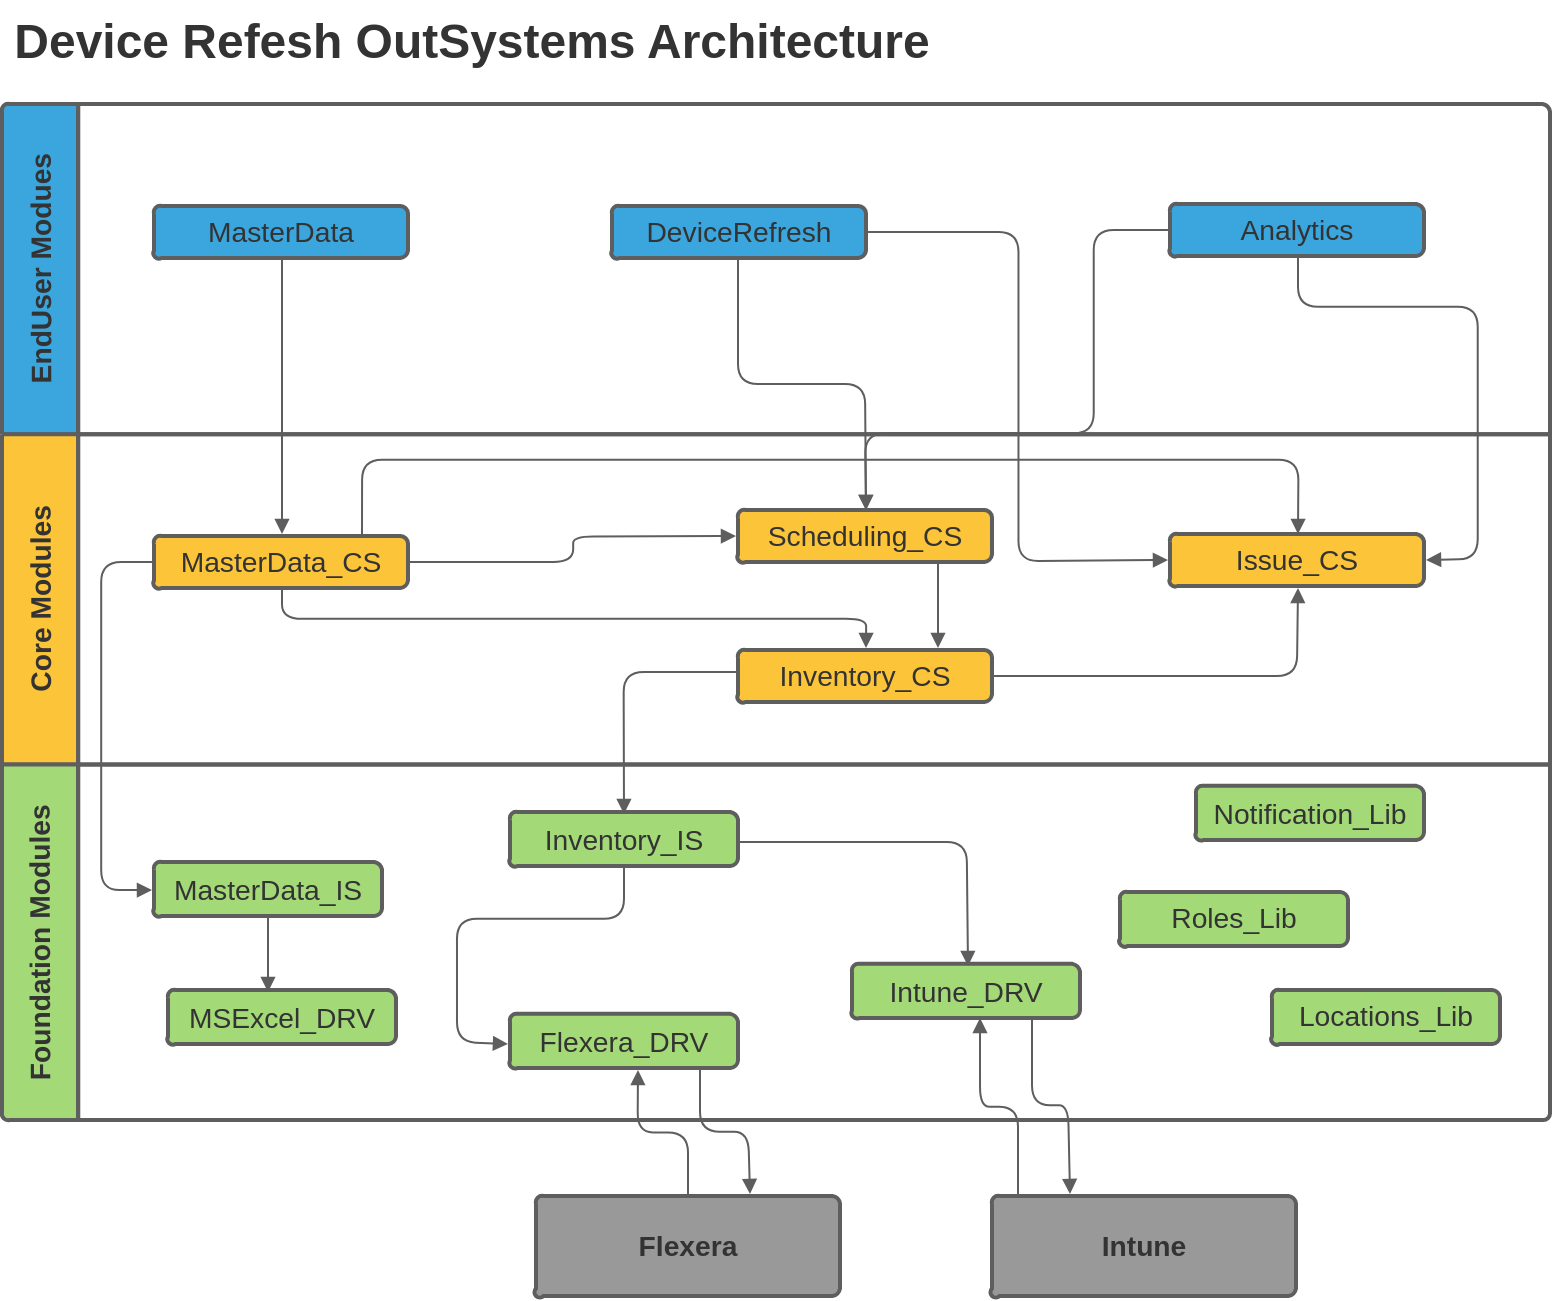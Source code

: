 <mxfile version="18.0.2" type="github"><diagram id="H44I7NjlFc1objVzZKcf" name="Device Refresh Architecture"><mxGraphModel dx="1104" dy="440" grid="1" gridSize="10" guides="1" tooltips="1" connect="1" arrows="1" fold="1" page="1" pageScale="1" pageWidth="850" pageHeight="1100" math="0" shadow="0"><root><mxCell id="0"/><mxCell id="1" parent="0"/><mxCell id="D-dP5QRhukSYdHdECi_D-1" style="vsdxID=1;fillColor=none;gradientColor=none;strokeColor=none;strokeWidth=0;spacingTop=-3;spacingBottom=-3;spacingLeft=-3;spacingRight=-3;points=[[0,0.5,0],[1,0.5,0],[0.5,1,0],[0.5,0,0]];labelBackgroundColor=none;rounded=0;html=1;whiteSpace=wrap;" vertex="1" parent="1"><mxGeometry x="63" y="63" width="469" height="38" as="geometry"/></mxCell><mxCell id="D-dP5QRhukSYdHdECi_D-2" style="vsdxID=2;fillColor=#ffffff;gradientColor=none;shape=stencil(nZBLDoAgDAVP0z3SIyjeg0SURgWD+Lu9EGL8xBW7N828Ji1gOWs5KeBs9s72aqPGa8AKOCejlSMfEqAALFvrVOfsYprEk4xmTKNd44Y99VhscHY8qU7iQOYhFixbvfhXzlZfYgj3hQG+54dReh2KEw==);strokeColor=#000000;strokeWidth=0;spacingTop=-3;spacingBottom=-3;spacingLeft=-3;spacingRight=-3;points=[[0,0.5,0],[1,0.5,0],[0.5,1,0],[0.5,0,0]];labelBackgroundColor=none;rounded=0;html=1;whiteSpace=wrap;" vertex="1" parent="D-dP5QRhukSYdHdECi_D-1"><mxGeometry width="469" height="38" as="geometry"/></mxCell><mxCell id="D-dP5QRhukSYdHdECi_D-3" value="&lt;div style=&quot;font-size: 1px&quot;&gt;&lt;p style=&quot;align:center;margin-left:0;margin-right:0;margin-top:0px;margin-bottom:0px;text-indent:0;valign:middle;direction:ltr;&quot;&gt;&lt;font style=&quot;font-size:23.99px;font-family:Arial;color:#333333;direction:ltr;letter-spacing:0px;line-height:100%;opacity:1&quot;&gt;&lt;b&gt;Device Refesh OutSystems Architecture&lt;/b&gt;&lt;/font&gt;&lt;/p&gt;&lt;/div&gt;" style="text;vsdxID=1;fillColor=none;gradientColor=none;strokeColor=none;strokeWidth=0;spacingTop=-3;spacingBottom=-3;spacingLeft=-3;spacingRight=-3;points=[[0,0.5,0],[1,0.5,0],[0.5,1,0],[0.5,0,0]];labelBackgroundColor=none;rounded=0;html=1;whiteSpace=wrap;verticalAlign=middle;align=center;;html=1;" vertex="1" parent="D-dP5QRhukSYdHdECi_D-1"><mxGeometry y="-0.1" width="469.9" height="38.1" as="geometry"/></mxCell><mxCell id="D-dP5QRhukSYdHdECi_D-4" style="vsdxID=3;fillColor=none;gradientColor=none;strokeColor=none;strokeWidth=2;spacingTop=-3;spacingBottom=-3;spacingLeft=-3;spacingRight=-3;points=[[0,0.5,0],[1,0.5,0],[0.5,1,0],[0.5,0,0]];labelBackgroundColor=none;rounded=1;html=1;whiteSpace=wrap;" vertex="1" parent="1"><mxGeometry x="63" y="114" width="774" height="508" as="geometry"/></mxCell><mxCell id="D-dP5QRhukSYdHdECi_D-5" style="vsdxID=4;fillColor=#3aa6dd;gradientColor=none;shape=stencil(lZHREoIgEEW/hkccBKvx2eo/mERlInAWSvv7ICrFyZl627337O7ARayyHe8FosQ6MGcxyNp1iO0RpVJ3AqTzFWIHxKrGgGjBXHUd+54HMlQXcwsbxjhHwgQl99gxmm2ewjGySupVlmS7hOVw8ia82azIIw4ffsuiMiFluvFlYz5Ki8E47qTRiac4tAL7U7hRvE0sOwjRz+R8/SFFVtIvl39j//mjJeuLKYhGKhVznPvL4LwUQ2eHBw==);strokeColor=#5e5e5e;strokeWidth=2;spacingTop=-3;spacingBottom=-3;spacingLeft=-3;spacingRight=-3;points=[[0,0.5,0],[1,0.5,0],[0.5,1,0],[0.5,0,0]];labelBackgroundColor=none;rounded=0;html=1;whiteSpace=wrap;" vertex="1" parent="D-dP5QRhukSYdHdECi_D-4"><mxGeometry width="774" height="508" as="geometry"/></mxCell><mxCell id="D-dP5QRhukSYdHdECi_D-6" style="vsdxID=5;fillColor=#fcc438;gradientColor=none;shape=stencil(UzV2Ls5ILEhVNTIoLinKz04tz0wpyVA1dlE1MsrMy0gtyiwBslSNXVWNndPyi1LTi/JL81Ig/IJEkEoQKze/DGRCBUSfAUiHkUElhGdspGcKFnCDqM3JzENSa6JnaUSJcjM8ig3IVInuBCAD4dW0zJwcSEghy6MHDVAIEqzGrgA=);strokeColor=#5e5e5e;strokeWidth=2;spacingTop=-3;spacingBottom=-3;spacingLeft=-3;spacingRight=-3;points=[[0,0.5,0],[1,0.5,0],[0.5,1,0],[0.5,0,0]];labelBackgroundColor=none;rounded=0;html=1;whiteSpace=wrap;" vertex="1" parent="D-dP5QRhukSYdHdECi_D-4"><mxGeometry width="774" height="508" as="geometry"/></mxCell><mxCell id="D-dP5QRhukSYdHdECi_D-7" style="vsdxID=6;fillColor=#a3d977;gradientColor=none;shape=stencil(lZHdDoMgDIWfhksNgpp47bb3IBOVjIEpbOrbD9cZf5aZ7K495ysNPYSXrhWdJIw6D/Yme1X5lvATYUyZVoLyoSL8THhZW5AN2IepsO/ERE7V3T6nFwacS+OCTUOMjigklL77C9JamRVN47Q4ogVcgwcLnSAN46zkHJUZ2bxWFDHLPn4kBuUisF54Zc2G1gIaGYVdUa1Fs7FcL2W3kpODv2xW59lv8utGf8G7E4ViyaJWWmOUa3+fXZAwd35+AQ==);strokeColor=#5e5e5e;strokeWidth=2;spacingTop=-3;spacingBottom=-3;spacingLeft=-3;spacingRight=-3;points=[[0,0.5,0],[1,0.5,0],[0.5,1,0],[0.5,0,0]];labelBackgroundColor=none;rounded=0;html=1;whiteSpace=wrap;" vertex="1" parent="D-dP5QRhukSYdHdECi_D-4"><mxGeometry width="774" height="508" as="geometry"/></mxCell><mxCell id="D-dP5QRhukSYdHdECi_D-8" style="vsdxID=7;fillColor=#FFFFFF;gradientColor=none;shape=stencil(lZHdEoIgEIWfhksYhKzx2uw9mERlMnAWSnv7IKzQxovu9ufbPbN7EC9tJwaJGLUOzEWOqnYd4kfEmNKdBOV8hHiFeNkYkC2Ym65jPohAhuhq7mHDFOd2pGBhiNFHLNBXdopsr3TCFgXJs21YwNl3YIYp2UcU3uxHaSYySpfLyCGfASwmZTEYJ5wyOtWivYBWYq+Fm160i5YdpRyScrZ9ylqbM5Jv0z9P+hNfvMkHXzOij2lvbZwvRdN59QQ=);strokeColor=#5e5e5e;strokeWidth=2;spacingTop=-3;spacingBottom=-3;spacingLeft=-3;spacingRight=-3;points=[[0,0.5,0],[1,0.5,0],[0.5,1,0],[0.5,0,0]];labelBackgroundColor=none;rounded=0;html=1;whiteSpace=wrap;" vertex="1" parent="D-dP5QRhukSYdHdECi_D-4"><mxGeometry width="774" height="508" as="geometry"/></mxCell><mxCell id="D-dP5QRhukSYdHdECi_D-9" style="vsdxID=8;fillColor=#FFFFFF;gradientColor=none;shape=stencil(UzV2Ls5ILEhVNTIoLinKz04tz0wpyVA1dlE1MsrMy0gtyiwBslSNXVWNndPyi1LTi/JL81Ig/IJEkEoQKze/DGRCBUSfiZ6lEUiTkUElRMDYSM8ULOAGUZ6TmYek3NDAgALVZnjUYjiEJMXo7gAyED6GBBayHHroAIUgIWvsCgA=);strokeColor=#5e5e5e;strokeWidth=2;spacingTop=-3;spacingBottom=-3;spacingLeft=-3;spacingRight=-3;points=[[0,0.5,0],[1,0.5,0],[0.5,1,0],[0.5,0,0]];labelBackgroundColor=none;rounded=0;html=1;whiteSpace=wrap;" vertex="1" parent="D-dP5QRhukSYdHdECi_D-4"><mxGeometry width="774" height="508" as="geometry"/></mxCell><mxCell id="D-dP5QRhukSYdHdECi_D-10" style="vsdxID=9;fillColor=#FFFFFF;gradientColor=none;shape=stencil(lZHRDoIwDEW/Zo8jYwMiz4j/sciARdxImQJ/77CIYNToW3vvaZvtEpF1tWwV4axzYE+q14WridgTzrWpFWjnKyJyIrLSgqrAXkyBfSsncqrO9jptGHAuZGya4WzEPonv7QHZRpsvbJoGfINLOHoXZpwFUYQ8jA8l2aEyLBvicLNzuTFQOeiOgnXSaWvmBeg1EipF/TVaNrLaWF2vVLuSw8/PiYKUv739G/3PT21ZXzzjwCTX3mt0XsLYRX4D);strokeColor=#5e5e5e;strokeWidth=2;spacingTop=-3;spacingBottom=-3;spacingLeft=-3;spacingRight=-3;points=[[0,0.5,0],[1,0.5,0],[0.5,1,0],[0.5,0,0]];labelBackgroundColor=none;rounded=0;html=1;whiteSpace=wrap;" vertex="1" parent="D-dP5QRhukSYdHdECi_D-4"><mxGeometry width="774" height="508" as="geometry"/></mxCell><mxCell id="D-dP5QRhukSYdHdECi_D-11" style="vsdxID=10;fillColor=none;gradientColor=none;strokeColor=none;strokeWidth=2;spacingTop=-3;spacingBottom=-3;spacingLeft=-3;spacingRight=-3;points=[[0,0.5,0],[1,0.5,0],[0.5,1,0],[0.5,0,0]];labelBackgroundColor=none;rounded=1;html=1;whiteSpace=wrap;" vertex="1" parent="D-dP5QRhukSYdHdECi_D-4"><mxGeometry width="774" height="508" as="geometry"/></mxCell><mxCell id="D-dP5QRhukSYdHdECi_D-12" value="&lt;div style=&quot;font-size: 1px&quot;&gt;&lt;p style=&quot;align:center;margin-left:0;margin-right:0;margin-top:0px;margin-bottom:0px;text-indent:0;valign:middle;direction:ltr;&quot;&gt;&lt;font style=&quot;font-size:14.11px;font-family:Arial;color:#333333;direction:ltr;letter-spacing:0px;line-height:100%;opacity:1&quot;&gt;&lt;b&gt;EndUser Modues&lt;/b&gt;&lt;/font&gt;&lt;/p&gt;&lt;/div&gt;" style="text;vsdxID=10;fillColor=none;gradientColor=none;strokeColor=none;strokeWidth=2;spacingTop=-3;spacingBottom=-3;spacingLeft=-3;spacingRight=-3;points=[[0,0.5,0],[1,0.5,0],[0.5,1,0],[0.5,0,0]];labelBackgroundColor=none;rounded=1;html=1;whiteSpace=wrap;verticalAlign=middle;align=center;rotation=269.86;;html=1;" vertex="1" parent="D-dP5QRhukSYdHdECi_D-11"><mxGeometry x="-63.5" y="63.5" width="165.1" height="38.1" as="geometry"/></mxCell><mxCell id="D-dP5QRhukSYdHdECi_D-13" style="vsdxID=11;fillColor=none;gradientColor=none;strokeColor=none;strokeWidth=2;spacingTop=-3;spacingBottom=-3;spacingLeft=-3;spacingRight=-3;points=[[0,0.5,0],[1,0.5,0],[0.5,1,0],[0.5,0,0]];labelBackgroundColor=none;rounded=1;html=1;whiteSpace=wrap;" vertex="1" parent="D-dP5QRhukSYdHdECi_D-4"><mxGeometry width="774" height="508" as="geometry"/></mxCell><mxCell id="D-dP5QRhukSYdHdECi_D-14" value="&lt;div style=&quot;font-size: 1px&quot;&gt;&lt;p style=&quot;align:center;margin-left:0;margin-right:0;margin-top:0px;margin-bottom:0px;text-indent:0;valign:middle;direction:ltr;&quot;&gt;&lt;font style=&quot;font-size:14.11px;font-family:Arial;color:#333333;direction:ltr;letter-spacing:0px;line-height:100%;opacity:1&quot;&gt;&lt;b&gt;Core Modules&lt;/b&gt;&lt;/font&gt;&lt;/p&gt;&lt;/div&gt;" style="text;vsdxID=11;fillColor=none;gradientColor=none;strokeColor=none;strokeWidth=2;spacingTop=-3;spacingBottom=-3;spacingLeft=-3;spacingRight=-3;points=[[0,0.5,0],[1,0.5,0],[0.5,1,0],[0.5,0,0]];labelBackgroundColor=none;rounded=1;html=1;whiteSpace=wrap;verticalAlign=middle;align=center;rotation=269.86;;html=1;" vertex="1" parent="D-dP5QRhukSYdHdECi_D-13"><mxGeometry x="-63.5" y="228.6" width="165.1" height="38.1" as="geometry"/></mxCell><mxCell id="D-dP5QRhukSYdHdECi_D-15" style="vsdxID=12;fillColor=none;gradientColor=none;strokeColor=none;strokeWidth=2;spacingTop=-3;spacingBottom=-3;spacingLeft=-3;spacingRight=-3;points=[[0,0.5,0],[1,0.5,0],[0.5,1,0],[0.5,0,0]];labelBackgroundColor=none;rounded=1;html=1;whiteSpace=wrap;" vertex="1" parent="D-dP5QRhukSYdHdECi_D-4"><mxGeometry width="774" height="508" as="geometry"/></mxCell><mxCell id="D-dP5QRhukSYdHdECi_D-16" value="&lt;div style=&quot;font-size: 1px&quot;&gt;&lt;p style=&quot;align:center;margin-left:0;margin-right:0;margin-top:0px;margin-bottom:0px;text-indent:0;valign:middle;direction:ltr;&quot;&gt;&lt;font style=&quot;font-size:14.11px;font-family:Arial;color:#333333;direction:ltr;letter-spacing:0px;line-height:100%;opacity:1&quot;&gt;&lt;b&gt;Foundation Modules&lt;/b&gt;&lt;/font&gt;&lt;/p&gt;&lt;/div&gt;" style="text;vsdxID=12;fillColor=none;gradientColor=none;strokeColor=none;strokeWidth=2;spacingTop=-3;spacingBottom=-3;spacingLeft=-3;spacingRight=-3;points=[[0,0.5,0],[1,0.5,0],[0.5,1,0],[0.5,0,0]];labelBackgroundColor=none;rounded=1;html=1;whiteSpace=wrap;verticalAlign=middle;align=center;rotation=269.86;;html=1;" vertex="1" parent="D-dP5QRhukSYdHdECi_D-15"><mxGeometry x="-69.85" y="400.05" width="177.8" height="38.1" as="geometry"/></mxCell><mxCell id="D-dP5QRhukSYdHdECi_D-17" style="vsdxID=13;fillColor=none;gradientColor=none;strokeColor=none;strokeWidth=2;spacingTop=-3;spacingBottom=-3;spacingLeft=-3;spacingRight=-3;points=[[0,0.5,0],[1,0.5,0],[0.5,1,0],[0.5,0,0],[0.25,1.09,0]];labelBackgroundColor=none;rounded=1;html=1;whiteSpace=wrap;" vertex="1" parent="1"><mxGeometry x="368" y="165" width="127" height="26" as="geometry"/></mxCell><mxCell id="D-dP5QRhukSYdHdECi_D-18" style="vsdxID=14;fillColor=#3aa6dd;gradientColor=none;shape=stencil(vVNBcoQgEHwNR6eQkdWcN7sfyAuoyCoVIxaarMnrgw5JCdl4y96wu5mmx2qGx7FVg2aCj5OzL/pq6qll+MiEMH2rnZn8ieGJ4fFinW6cfetr+h6UVwq+IrqmO/miFly55yfzqQnjgHkpiaCbr/Z9cZwDT9RHmFBAsQJn0vpRi0nQCpDBwn3rBfCSoKDBaF6YPmdqNmPm7KQmY/uI65RrdOaNskunmogar1oPGzjfPq0z/SbGQ3nD92YIhByTEBI4RiFy/sda7pAk9a4kHKq9OIVM4hxAVlGcZDk/Dv8fBlNj4DtZBIj013AoRZTl93LulWW/Kf6wVpLKarqOGr3l0wp7iOqPpy8=);strokeColor=#5e5e5e;strokeWidth=2;spacingTop=-3;spacingBottom=-3;spacingLeft=-3;spacingRight=-3;points=[[0,0.5,0],[1,0.5,0],[0.5,1,0],[0.5,0,0]];labelBackgroundColor=none;rounded=1;html=1;whiteSpace=wrap;" vertex="1" parent="D-dP5QRhukSYdHdECi_D-17"><mxGeometry width="127" height="26" as="geometry"/></mxCell><mxCell id="D-dP5QRhukSYdHdECi_D-19" value="&lt;div style=&quot;font-size: 1px&quot;&gt;&lt;p style=&quot;align:center;margin-left:0;margin-right:0;margin-top:0px;margin-bottom:0px;text-indent:0;valign:middle;direction:ltr;&quot;&gt;&lt;font style=&quot;font-size:14.11px;font-family:Arial;color:#333333;direction:ltr;letter-spacing:0px;line-height:100%;opacity:1&quot;&gt;DeviceRefresh&lt;/font&gt;&lt;/p&gt;&lt;/div&gt;" style="text;vsdxID=13;fillColor=none;gradientColor=none;strokeColor=none;strokeWidth=2;spacingTop=-3;spacingBottom=-3;spacingLeft=-3;spacingRight=-3;points=[[0,0.5,0],[1,0.5,0],[0.5,1,0],[0.5,0,0],[0.25,1.09,0]];labelBackgroundColor=none;rounded=1;html=1;whiteSpace=wrap;verticalAlign=middle;align=center;;html=1;" vertex="1" parent="D-dP5QRhukSYdHdECi_D-17"><mxGeometry x="3.17" y="2.71" width="120.65" height="20.32" as="geometry"/></mxCell><mxCell id="D-dP5QRhukSYdHdECi_D-20" style="vsdxID=15;fillColor=none;gradientColor=none;strokeColor=none;strokeWidth=2;spacingTop=-3;spacingBottom=-3;spacingLeft=-3;spacingRight=-3;points=[[0,0.5,0],[1,0.5,0],[0.5,1,0],[0.5,0,0],[0,-0.57,0],[1.15,-0.14,0],[0,-0.63,0]];labelBackgroundColor=none;rounded=1;html=1;whiteSpace=wrap;" vertex="1" parent="1"><mxGeometry x="431" y="387" width="127" height="26" as="geometry"/></mxCell><mxCell id="D-dP5QRhukSYdHdECi_D-21" style="vsdxID=16;fillColor=#fcc438;gradientColor=none;shape=stencil(vVNBcoQgEHwNR6eQkdWcN7sfyAuoyCoVIxaarMnrgw5JCdl4y96wu5mmx2qGx7FVg2aCj5OzL/pq6qll+MiEMH2rnZn8ieGJ4fFinW6cfetr+h6UVwq+IrqmO/miFly55yfzqQnjgHkpiaCbr/Z9cZwDT9RHmFBAsQJn0vpRi0nQCpDBwn3rBfCSoKDBaF6YPmdqNmPm7KQmY/uI65RrdOaNskunmogar1oPGzjfPq0z/SbGQ3nD92YIhByTEBI4RiFy/sda7pAk9a4kHKq9OIVM4hxAVlGcZDk/Dv8fBlNj4DtZBIj013AoRZTl93LulWW/Kf6wVpLKarqOGr3l0wp7iOqPpy8=);strokeColor=#5e5e5e;strokeWidth=2;spacingTop=-3;spacingBottom=-3;spacingLeft=-3;spacingRight=-3;points=[[0,0.5,0],[1,0.5,0],[0.5,1,0],[0.5,0,0]];labelBackgroundColor=none;rounded=1;html=1;whiteSpace=wrap;" vertex="1" parent="D-dP5QRhukSYdHdECi_D-20"><mxGeometry width="127" height="26" as="geometry"/></mxCell><mxCell id="D-dP5QRhukSYdHdECi_D-22" value="&lt;div style=&quot;font-size: 1px&quot;&gt;&lt;p style=&quot;align:center;margin-left:0;margin-right:0;margin-top:0px;margin-bottom:0px;text-indent:0;valign:middle;direction:ltr;&quot;&gt;&lt;font style=&quot;font-size:14.11px;font-family:Arial;color:#333333;direction:ltr;letter-spacing:0px;line-height:100%;opacity:1&quot;&gt;Inventory_CS&lt;/font&gt;&lt;/p&gt;&lt;/div&gt;" style="text;vsdxID=15;fillColor=none;gradientColor=none;strokeColor=none;strokeWidth=2;spacingTop=-3;spacingBottom=-3;spacingLeft=-3;spacingRight=-3;points=[[0,0.5,0],[1,0.5,0],[0.5,1,0],[0.5,0,0],[0,-0.57,0],[1.15,-0.14,0],[0,-0.63,0]];labelBackgroundColor=none;rounded=1;html=1;whiteSpace=wrap;verticalAlign=middle;align=center;;html=1;" vertex="1" parent="D-dP5QRhukSYdHdECi_D-20"><mxGeometry x="3.17" y="2.71" width="120.65" height="20.32" as="geometry"/></mxCell><mxCell id="D-dP5QRhukSYdHdECi_D-23" style="vsdxID=17;fillColor=none;gradientColor=none;strokeColor=none;strokeWidth=2;spacingTop=-3;spacingBottom=-3;spacingLeft=-3;spacingRight=-3;points=[[0,0.5,0],[1,0.5,0],[0.5,1,0],[0.5,0,0],[0.25,-3.81,0],[0,1.03,0]];labelBackgroundColor=none;rounded=1;html=1;whiteSpace=wrap;" vertex="1" parent="1"><mxGeometry x="431" y="317" width="127" height="26" as="geometry"/></mxCell><mxCell id="D-dP5QRhukSYdHdECi_D-24" style="vsdxID=18;fillColor=#fcc438;gradientColor=none;shape=stencil(vVNBcoQgEHwNR6eQkdWcN7sfyAuoyCoVIxaarMnrgw5JCdl4y96wu5mmx2qGx7FVg2aCj5OzL/pq6qll+MiEMH2rnZn8ieGJ4fFinW6cfetr+h6UVwq+IrqmO/miFly55yfzqQnjgHkpiaCbr/Z9cZwDT9RHmFBAsQJn0vpRi0nQCpDBwn3rBfCSoKDBaF6YPmdqNmPm7KQmY/uI65RrdOaNskunmogar1oPGzjfPq0z/SbGQ3nD92YIhByTEBI4RiFy/sda7pAk9a4kHKq9OIVM4hxAVlGcZDk/Dv8fBlNj4DtZBIj013AoRZTl93LulWW/Kf6wVpLKarqOGr3l0wp7iOqPpy8=);strokeColor=#5e5e5e;strokeWidth=2;spacingTop=-3;spacingBottom=-3;spacingLeft=-3;spacingRight=-3;points=[[0,0.5,0],[1,0.5,0],[0.5,1,0],[0.5,0,0]];labelBackgroundColor=none;rounded=1;html=1;whiteSpace=wrap;" vertex="1" parent="D-dP5QRhukSYdHdECi_D-23"><mxGeometry width="127" height="26" as="geometry"/></mxCell><mxCell id="D-dP5QRhukSYdHdECi_D-25" value="&lt;div style=&quot;font-size: 1px&quot;&gt;&lt;p style=&quot;align:center;margin-left:0;margin-right:0;margin-top:0px;margin-bottom:0px;text-indent:0;valign:middle;direction:ltr;&quot;&gt;&lt;font style=&quot;font-size:14.11px;font-family:Arial;color:#333333;direction:ltr;letter-spacing:0px;line-height:100%;opacity:1&quot;&gt;Scheduling_CS&lt;/font&gt;&lt;/p&gt;&lt;/div&gt;" style="text;vsdxID=17;fillColor=none;gradientColor=none;strokeColor=none;strokeWidth=2;spacingTop=-3;spacingBottom=-3;spacingLeft=-3;spacingRight=-3;points=[[0,0.5,0],[1,0.5,0],[0.5,1,0],[0.5,0,0],[0.25,-3.81,0],[0,1.03,0]];labelBackgroundColor=none;rounded=1;html=1;whiteSpace=wrap;verticalAlign=middle;align=center;;html=1;" vertex="1" parent="D-dP5QRhukSYdHdECi_D-23"><mxGeometry x="3.17" y="2.71" width="120.65" height="20.32" as="geometry"/></mxCell><mxCell id="D-dP5QRhukSYdHdECi_D-26" style="vsdxID=19;fillColor=none;gradientColor=none;strokeColor=none;strokeWidth=2;spacingTop=-3;spacingBottom=-3;spacingLeft=-3;spacingRight=-3;points=[[0,0.5,0],[1,0.5,0],[0.5,1,0],[0.5,0,0],[0.25,1.11,0]];labelBackgroundColor=none;rounded=1;html=1;whiteSpace=wrap;" vertex="1" parent="1"><mxGeometry x="647" y="165" width="127" height="25" as="geometry"/></mxCell><mxCell id="D-dP5QRhukSYdHdECi_D-27" style="vsdxID=20;fillColor=#3aa6dd;gradientColor=none;shape=stencil(vZTdcoMgEIWfhksYWDSa6zR9gT4BU4kyteIgbX6evuiSVpgmvWru8JxdDt/OrETupk6NmgCfvLNv+mga3xH5RADM0GlnfDgRuSdyd7BOt85+DA1+jypUAl8U3WCPmKuBK/f6Yi4aNc6kqEo0sPPdfs6Jp+ijdY43cFYXi/KMxeGuOSUWAyvR5e7aAKwClGKNTC6kBROb6FN1MhN11itv7JDE98q1moYweuhVm1jTUetxJYv183ozrFi21Y3sX2HkFfUHZssghRH81nwegJOH1yXj9T2eQmQ8FeObhCeb0HfC/8PIPPguCzCoMhbBZJGw5MN5FMkfGxMOy27i1pq+x9Ve+/kuBwn/A3L/BQ==);strokeColor=#5e5e5e;strokeWidth=2;spacingTop=-3;spacingBottom=-3;spacingLeft=-3;spacingRight=-3;points=[[0,0.5,0],[1,0.5,0],[0.5,1,0],[0.5,0,0]];labelBackgroundColor=none;rounded=1;html=1;whiteSpace=wrap;" vertex="1" parent="D-dP5QRhukSYdHdECi_D-26"><mxGeometry width="127" height="25" as="geometry"/></mxCell><mxCell id="D-dP5QRhukSYdHdECi_D-28" value="&lt;div style=&quot;font-size: 1px&quot;&gt;&lt;p style=&quot;align:center;margin-left:0;margin-right:0;margin-top:0px;margin-bottom:0px;text-indent:0;valign:middle;direction:ltr;&quot;&gt;&lt;font style=&quot;font-size:14.11px;font-family:Arial;color:#333333;direction:ltr;letter-spacing:0px;line-height:100%;opacity:1&quot;&gt;Analytics&lt;/font&gt;&lt;/p&gt;&lt;/div&gt;" style="text;vsdxID=19;fillColor=none;gradientColor=none;strokeColor=none;strokeWidth=2;spacingTop=-3;spacingBottom=-3;spacingLeft=-3;spacingRight=-3;points=[[0,0.5,0],[1,0.5,0],[0.5,1,0],[0.5,0,0],[0.25,1.11,0]];labelBackgroundColor=none;rounded=1;html=1;whiteSpace=wrap;verticalAlign=middle;align=center;;html=1;" vertex="1" parent="D-dP5QRhukSYdHdECi_D-26"><mxGeometry x="3.17" y="2.78" width="120.65" height="19.05" as="geometry"/></mxCell><mxCell id="D-dP5QRhukSYdHdECi_D-29" style="vsdxID=21;fillColor=none;gradientColor=none;strokeColor=none;strokeWidth=2;spacingTop=-3;spacingBottom=-3;spacingLeft=-3;spacingRight=-3;points=[[0,0.5,0],[1,0.5,0],[0.5,1,0],[0.5,0,0],[-0.25,1.06,0],[-0.25,-1.74,0]];labelBackgroundColor=none;rounded=1;html=1;whiteSpace=wrap;" vertex="1" parent="1"><mxGeometry x="317" y="469" width="114" height="26" as="geometry"/></mxCell><mxCell id="D-dP5QRhukSYdHdECi_D-30" style="vsdxID=22;fillColor=#a3d977;gradientColor=none;shape=stencil(vZRBcoMwDEVP4yUaY2EHr9P0Aj2BpzjgKcWMoU3a09dEpIOhaVfNzkhf+n4CwXA/NKa3TPBhDP7Fnlw1NgwfmBCua2xwYzwxPDDcH32wdfBvXUXPvYlKwS8RW1FNPqkFN+H5yX1ainHAfCcpQZWv/n1yPM95Sn3MHTgU1OWRxLHX5DKLBZRI+nAtEHC1nTUIiEnPDEHrWZKZsxuy4EczOt8lN2hNqG0W/bJja+okNZys7Rfh5Iat6xY4WoHa3bD/EakAma+QNMiEKOe3hnQHoLV5KUGK2zgISq1wJJTpG9rO6Nvk/3k2n4fWoH8BElCsgTioIgHaTEjdi+aP7YmHy57SBru2pTVf5td7HUP0T8DDFw==);strokeColor=#5e5e5e;strokeWidth=2;spacingTop=-3;spacingBottom=-3;spacingLeft=-3;spacingRight=-3;points=[[0,0.5,0],[1,0.5,0],[0.5,1,0],[0.5,0,0]];labelBackgroundColor=none;rounded=1;html=1;whiteSpace=wrap;" vertex="1" parent="D-dP5QRhukSYdHdECi_D-29"><mxGeometry width="114" height="26" as="geometry"/></mxCell><mxCell id="D-dP5QRhukSYdHdECi_D-31" value="&lt;div style=&quot;font-size: 1px&quot;&gt;&lt;p style=&quot;align:center;margin-left:0;margin-right:0;margin-top:0px;margin-bottom:0px;text-indent:0;valign:middle;direction:ltr;&quot;&gt;&lt;font style=&quot;font-size:14.11px;font-family:Arial;color:#333333;direction:ltr;letter-spacing:0px;line-height:100%;opacity:1&quot;&gt;Inventory_IS&lt;/font&gt;&lt;/p&gt;&lt;/div&gt;" style="text;vsdxID=21;fillColor=none;gradientColor=none;strokeColor=none;strokeWidth=2;spacingTop=-3;spacingBottom=-3;spacingLeft=-3;spacingRight=-3;points=[[0,0.5,0],[1,0.5,0],[0.5,1,0],[0.5,0,0],[-0.25,1.06,0],[-0.25,-1.74,0]];labelBackgroundColor=none;rounded=1;html=1;whiteSpace=wrap;verticalAlign=middle;align=center;;html=1;" vertex="1" parent="D-dP5QRhukSYdHdECi_D-29"><mxGeometry x="3.17" y="2.71" width="107.95" height="20.32" as="geometry"/></mxCell><mxCell id="D-dP5QRhukSYdHdECi_D-32" style="vsdxID=23;fillColor=none;gradientColor=none;strokeColor=none;strokeWidth=2;spacingTop=-3;spacingBottom=-3;spacingLeft=-3;spacingRight=-3;points=[[0,0.5,0],[1,0.5,0],[0.5,1,0],[0.5,0,0],[0.18,1.05,0],[-0.12,0.95,0]];labelBackgroundColor=none;rounded=1;html=1;whiteSpace=wrap;" vertex="1" parent="1"><mxGeometry x="317" y="571" width="114" height="25" as="geometry"/></mxCell><mxCell id="D-dP5QRhukSYdHdECi_D-33" style="vsdxID=24;fillColor=#a3d977;gradientColor=none;shape=stencil(vZRNcoQgEIVPw9IuoP1dTyYXyAmoyCgVIxaazM/pg7aVEibjLrOD1w8fX2vL8DC2atBM8nFy9kOfTT21DF+YlKZvtTOTXzE8MjycrNONs199TftBeafki6JrOiNmt+TKvb+ZmyaNA4oiowKd/LTfc+JlrVPpSrsc8nIRXsnrHzWHrF4JZU52t/qFlwqSVg8CYvDIpASUqyVRFzMmzk5qMrYPLtAp1+jE5yWnTjVBaTxrPWxksb1hZ/oNTeUBigfxfyKlkEZIvmO8DJAEf9CkJwDF2WUK1Q4OQi6iN5SDTAOc+x79hvw/z93nUVW7QBKyiEeAzAKeqEHZs1D2J8cvlhGl4TVdRxO+rccj7SX6HeDxBw==);strokeColor=#5e5e5e;strokeWidth=2;spacingTop=-3;spacingBottom=-3;spacingLeft=-3;spacingRight=-3;points=[[0,0.5,0],[1,0.5,0],[0.5,1,0],[0.5,0,0]];labelBackgroundColor=none;rounded=1;html=1;whiteSpace=wrap;" vertex="1" parent="D-dP5QRhukSYdHdECi_D-32"><mxGeometry width="114" height="25" as="geometry"/></mxCell><mxCell id="D-dP5QRhukSYdHdECi_D-34" value="&lt;div style=&quot;font-size: 1px&quot;&gt;&lt;p style=&quot;align:center;margin-left:0;margin-right:0;margin-top:0px;margin-bottom:0px;text-indent:0;valign:middle;direction:ltr;&quot;&gt;&lt;font style=&quot;font-size:14.11px;font-family:Arial;color:#333333;direction:ltr;letter-spacing:0px;line-height:100%;opacity:1&quot;&gt;Flexera_DRV&lt;/font&gt;&lt;/p&gt;&lt;/div&gt;" style="text;vsdxID=23;fillColor=none;gradientColor=none;strokeColor=none;strokeWidth=2;spacingTop=-3;spacingBottom=-3;spacingLeft=-3;spacingRight=-3;points=[[0,0.5,0],[1,0.5,0],[0.5,1,0],[0.5,0,0],[0.18,1.05,0],[-0.12,0.95,0]];labelBackgroundColor=none;rounded=1;html=1;whiteSpace=wrap;verticalAlign=middle;align=center;;html=1;" vertex="1" parent="D-dP5QRhukSYdHdECi_D-32"><mxGeometry x="3.17" y="2.78" width="107.95" height="19.05" as="geometry"/></mxCell><mxCell id="D-dP5QRhukSYdHdECi_D-35" style="vsdxID=25;fillColor=none;gradientColor=none;strokeColor=none;strokeWidth=2;spacingTop=-3;spacingBottom=-3;spacingLeft=-3;spacingRight=-3;points=[[0,0.5,0],[1,0.5,0],[0.5,1,0],[0.5,0,0],[0.12,-0.24,0],[-0.08,2.24,0]];labelBackgroundColor=none;rounded=1;html=1;whiteSpace=wrap;" vertex="1" parent="1"><mxGeometry x="330" y="660" width="152" height="50" as="geometry"/></mxCell><mxCell id="D-dP5QRhukSYdHdECi_D-36" style="vsdxID=26;fillColor=#999999;gradientColor=none;shape=stencil(vVPLkoMgEPwajlI8oug5m/xAvoCKRKllxUKSuPv1wYybEtbktrnBdDNtj9OIb4dW9goxMnhnP9VV175F/AMxprtWOe3DCfEd4tuTdapx9tzVcO9lYDJyr6ga3tCJzYh0x4P+UVAjmFORAwAvv+xlUhxnHKBvuAkM1D1QQ6dJY6YyTCpgu5leYFZC5UHJo35z9zGTox4yZ7302nYRZqRrVBaUspORTQQNV6X6RZkuv83obmGjEqvKT3yUReyjxLmIfFCyPpc3OEmlK/b6n1Q09SI2kZc/o3ko/L+ZdB9+pVe9UFwk+5VjEu/Xk9G8wcnLnITDPY+QVG0MxHmJp/kNJcg+390A);strokeColor=#5e5e5e;strokeWidth=2;spacingTop=-3;spacingBottom=-3;spacingLeft=-3;spacingRight=-3;points=[[0,0.5,0],[1,0.5,0],[0.5,1,0],[0.5,0,0]];labelBackgroundColor=none;rounded=1;html=1;whiteSpace=wrap;" vertex="1" parent="D-dP5QRhukSYdHdECi_D-35"><mxGeometry width="152" height="50" as="geometry"/></mxCell><mxCell id="D-dP5QRhukSYdHdECi_D-37" value="&lt;div style=&quot;font-size: 1px&quot;&gt;&lt;p style=&quot;align:center;margin-left:0;margin-right:0;margin-top:0px;margin-bottom:0px;text-indent:0;valign:middle;direction:ltr;&quot;&gt;&lt;font style=&quot;font-size:14.11px;font-family:Arial;color:#333333;direction:ltr;letter-spacing:0px;line-height:100%;opacity:1&quot;&gt;&lt;b&gt;Flexera&lt;/b&gt;&lt;/font&gt;&lt;/p&gt;&lt;/div&gt;" style="text;vsdxID=25;fillColor=none;gradientColor=none;strokeColor=none;strokeWidth=2;spacingTop=-3;spacingBottom=-3;spacingLeft=-3;spacingRight=-3;points=[[0,0.5,0],[1,0.5,0],[0.5,1,0],[0.5,0,0],[0.12,-0.24,0],[-0.08,2.24,0]];labelBackgroundColor=none;rounded=1;html=1;whiteSpace=wrap;verticalAlign=middle;align=center;;html=1;" vertex="1" parent="D-dP5QRhukSYdHdECi_D-35"><mxGeometry x="3.17" y="2.38" width="146.05" height="44.45" as="geometry"/></mxCell><mxCell id="D-dP5QRhukSYdHdECi_D-38" style="vsdxID=27;fillColor=none;gradientColor=none;strokeColor=none;strokeWidth=2;spacingTop=-3;spacingBottom=-3;spacingLeft=-3;spacingRight=-3;points=[[0,0.5,0],[1,0.5,0],[0.5,1,0],[0.5,0,0],[0.03,-0.75,0],[-0.01,2.75,0]];labelBackgroundColor=none;rounded=1;html=1;whiteSpace=wrap;" vertex="1" parent="1"><mxGeometry x="558" y="660" width="152" height="50" as="geometry"/></mxCell><mxCell id="D-dP5QRhukSYdHdECi_D-39" style="vsdxID=28;fillColor=#999999;gradientColor=none;shape=stencil(vVPLkoMgEPwajlI8oug5m/xAvoCKRKllxUKSuPv1wYybEtbktrnBdDNtj9OIb4dW9goxMnhnP9VV175F/AMxprtWOe3DCfEd4tuTdapx9tzVcO9lYDJyr6ga3tCJzYh0x4P+UVAjmFORAwAvv+xlUhxnHKBvuAkM1D1QQ6dJY6YyTCpgu5leYFZC5UHJo35z9zGTox4yZ7302nYRZqRrVBaUspORTQQNV6X6RZkuv83obmGjEqvKT3yUReyjxLmIfFCyPpc3OEmlK/b6n1Q09SI2kZc/o3ko/L+ZdB9+pVe9UFwk+5VjEu/Xk9G8wcnLnITDPY+QVG0MxHmJp/kNJcg+390A);strokeColor=#5e5e5e;strokeWidth=2;spacingTop=-3;spacingBottom=-3;spacingLeft=-3;spacingRight=-3;points=[[0,0.5,0],[1,0.5,0],[0.5,1,0],[0.5,0,0]];labelBackgroundColor=none;rounded=1;html=1;whiteSpace=wrap;" vertex="1" parent="D-dP5QRhukSYdHdECi_D-38"><mxGeometry width="152" height="50" as="geometry"/></mxCell><mxCell id="D-dP5QRhukSYdHdECi_D-40" value="&lt;div style=&quot;font-size: 1px&quot;&gt;&lt;p style=&quot;align:center;margin-left:0;margin-right:0;margin-top:0px;margin-bottom:0px;text-indent:0;valign:middle;direction:ltr;&quot;&gt;&lt;font style=&quot;font-size:14.11px;font-family:Arial;color:#333333;direction:ltr;letter-spacing:0px;line-height:100%;opacity:1&quot;&gt;&lt;b&gt;Intune&lt;/b&gt;&lt;/font&gt;&lt;/p&gt;&lt;/div&gt;" style="text;vsdxID=27;fillColor=none;gradientColor=none;strokeColor=none;strokeWidth=2;spacingTop=-3;spacingBottom=-3;spacingLeft=-3;spacingRight=-3;points=[[0,0.5,0],[1,0.5,0],[0.5,1,0],[0.5,0,0],[0.03,-0.75,0],[-0.01,2.75,0]];labelBackgroundColor=none;rounded=1;html=1;whiteSpace=wrap;verticalAlign=middle;align=center;;html=1;" vertex="1" parent="D-dP5QRhukSYdHdECi_D-38"><mxGeometry x="3.17" y="2.38" width="146.05" height="44.45" as="geometry"/></mxCell><mxCell id="D-dP5QRhukSYdHdECi_D-41" style="vsdxID=29;fillColor=none;gradientColor=none;strokeColor=none;strokeWidth=2;spacingTop=-3;spacingBottom=-3;spacingLeft=-3;spacingRight=-3;points=[[0,0.5,0],[1,0.5,0],[0.5,1,0],[0.5,0,0],[0.13,1.06,0],[-0.09,0.94,0],[0.5,-1.51,0]];labelBackgroundColor=none;rounded=1;html=1;whiteSpace=wrap;" vertex="1" parent="1"><mxGeometry x="488" y="546" width="114" height="25" as="geometry"/></mxCell><mxCell id="D-dP5QRhukSYdHdECi_D-42" style="vsdxID=30;fillColor=#a3d977;gradientColor=none;shape=stencil(vZRNcoQgEIVPw9IuoP1dTyYXyAmoyCgVIxaazM/pg7aVEibjLrOD1w8fX2vL8DC2atBM8nFy9kOfTT21DF+YlKZvtTOTXzE8MjycrNONs199TftBeafki6JrOiNmt+TKvb+ZmyaNA4oiowKd/LTfc+JlrVPpSrsc8nIRXsnrHzWHrF4JZU52t/qFlwqSVg8CYvDIpASUqyVRFzMmzk5qMrYPLtAp1+jE5yWnTjVBaTxrPWxksb1hZ/oNTeUBigfxfyKlkEZIvmO8DJAEf9CkJwDF2WUK1Q4OQi6iN5SDTAOc+x79hvw/z93nUVW7QBKyiEeAzAKeqEHZs1D2J8cvlhGl4TVdRxO+rccj7SX6HeDxBw==);strokeColor=#5e5e5e;strokeWidth=2;spacingTop=-3;spacingBottom=-3;spacingLeft=-3;spacingRight=-3;points=[[0,0.5,0],[1,0.5,0],[0.5,1,0],[0.5,0,0]];labelBackgroundColor=none;rounded=1;html=1;whiteSpace=wrap;" vertex="1" parent="D-dP5QRhukSYdHdECi_D-41"><mxGeometry width="114" height="25" as="geometry"/></mxCell><mxCell id="D-dP5QRhukSYdHdECi_D-43" value="&lt;div style=&quot;font-size: 1px&quot;&gt;&lt;p style=&quot;align:center;margin-left:0;margin-right:0;margin-top:0px;margin-bottom:0px;text-indent:0;valign:middle;direction:ltr;&quot;&gt;&lt;font style=&quot;font-size:14.11px;font-family:Arial;color:#333333;direction:ltr;letter-spacing:0px;line-height:100%;opacity:1&quot;&gt;Intune_DRV&lt;/font&gt;&lt;/p&gt;&lt;/div&gt;" style="text;vsdxID=29;fillColor=none;gradientColor=none;strokeColor=none;strokeWidth=2;spacingTop=-3;spacingBottom=-3;spacingLeft=-3;spacingRight=-3;points=[[0,0.5,0],[1,0.5,0],[0.5,1,0],[0.5,0,0],[0.13,1.06,0],[-0.09,0.94,0],[0.5,-1.51,0]];labelBackgroundColor=none;rounded=1;html=1;whiteSpace=wrap;verticalAlign=middle;align=center;;html=1;" vertex="1" parent="D-dP5QRhukSYdHdECi_D-41"><mxGeometry x="3.17" y="2.78" width="107.95" height="19.05" as="geometry"/></mxCell><mxCell id="D-dP5QRhukSYdHdECi_D-44" style="vsdxID=31;fillColor=none;gradientColor=none;strokeColor=none;strokeWidth=2;spacingTop=-3;spacingBottom=-3;spacingLeft=-3;spacingRight=-3;points=[[0,0.5,0],[1,0.5,0],[0.5,1,0],[0.5,0,0],[1.84,0.98,0],[0.6,0.97,0]];labelBackgroundColor=none;rounded=1;html=1;whiteSpace=wrap;" vertex="1" parent="1"><mxGeometry x="647" y="330" width="127" height="25" as="geometry"/></mxCell><mxCell id="D-dP5QRhukSYdHdECi_D-45" style="vsdxID=32;fillColor=#fcc438;gradientColor=none;shape=stencil(vZTdcoMgEIWfhksYWDSa6zR9gT4BU4kyteIgbX6evuiSVpgmvWru8JxdDt/OrETupk6NmgCfvLNv+mga3xH5RADM0GlnfDgRuSdyd7BOt85+DA1+jypUAl8U3WCPmKuBK/f6Yi4aNc6kqEo0sPPdfs6Jp+ijdY43cFYXi/KMxeGuOSUWAyvR5e7aAKwClGKNTC6kBROb6FN1MhN11itv7JDE98q1moYweuhVm1jTUetxJYv183ozrFi21Y3sX2HkFfUHZssghRH81nwegJOH1yXj9T2eQmQ8FeObhCeb0HfC/8PIPPguCzCoMhbBZJGw5MN5FMkfGxMOy27i1pq+x9Ve+/kuBwn/A3L/BQ==);strokeColor=#5e5e5e;strokeWidth=2;spacingTop=-3;spacingBottom=-3;spacingLeft=-3;spacingRight=-3;points=[[0,0.5,0],[1,0.5,0],[0.5,1,0],[0.5,0,0]];labelBackgroundColor=none;rounded=1;html=1;whiteSpace=wrap;" vertex="1" parent="D-dP5QRhukSYdHdECi_D-44"><mxGeometry width="127" height="25" as="geometry"/></mxCell><mxCell id="D-dP5QRhukSYdHdECi_D-46" value="&lt;div style=&quot;font-size: 1px&quot;&gt;&lt;p style=&quot;align:center;margin-left:0;margin-right:0;margin-top:0px;margin-bottom:0px;text-indent:0;valign:middle;direction:ltr;&quot;&gt;&lt;font style=&quot;font-size:14.11px;font-family:Arial;color:#333333;direction:ltr;letter-spacing:0px;line-height:100%;opacity:1&quot;&gt;Issue_CS&lt;/font&gt;&lt;/p&gt;&lt;/div&gt;" style="text;vsdxID=31;fillColor=none;gradientColor=none;strokeColor=none;strokeWidth=2;spacingTop=-3;spacingBottom=-3;spacingLeft=-3;spacingRight=-3;points=[[0,0.5,0],[1,0.5,0],[0.5,1,0],[0.5,0,0],[1.84,0.98,0],[0.6,0.97,0]];labelBackgroundColor=none;rounded=1;html=1;whiteSpace=wrap;verticalAlign=middle;align=center;;html=1;" vertex="1" parent="D-dP5QRhukSYdHdECi_D-44"><mxGeometry x="3.17" y="2.78" width="120.65" height="19.05" as="geometry"/></mxCell><mxCell id="D-dP5QRhukSYdHdECi_D-47" style="vsdxID=33;fillColor=none;gradientColor=none;strokeColor=none;strokeWidth=2;spacingTop=-3;spacingBottom=-3;spacingLeft=-3;spacingRight=-3;points=[[0,0.5,0],[1,0.5,0],[0.5,1,0],[0.5,0,0],[0,1.1,0]];labelBackgroundColor=none;rounded=1;html=1;whiteSpace=wrap;" vertex="1" parent="1"><mxGeometry x="139" y="165" width="127" height="26" as="geometry"/></mxCell><mxCell id="D-dP5QRhukSYdHdECi_D-48" style="vsdxID=34;fillColor=#3aa6dd;gradientColor=none;shape=stencil(vVNBcoQgEHwNR6eQkdWcN7sfyAuoyCoVIxaarMnrgw5JCdl4y96wu5mmx2qGx7FVg2aCj5OzL/pq6qll+MiEMH2rnZn8ieGJ4fFinW6cfetr+h6UVwq+IrqmO/miFly55yfzqQnjgHkpiaCbr/Z9cZwDT9RHmFBAsQJn0vpRi0nQCpDBwn3rBfCSoKDBaF6YPmdqNmPm7KQmY/uI65RrdOaNskunmogar1oPGzjfPq0z/SbGQ3nD92YIhByTEBI4RiFy/sda7pAk9a4kHKq9OIVM4hxAVlGcZDk/Dv8fBlNj4DtZBIj013AoRZTl93LulWW/Kf6wVpLKarqOGr3l0wp7iOqPpy8=);strokeColor=#5e5e5e;strokeWidth=2;spacingTop=-3;spacingBottom=-3;spacingLeft=-3;spacingRight=-3;points=[[0,0.5,0],[1,0.5,0],[0.5,1,0],[0.5,0,0]];labelBackgroundColor=none;rounded=1;html=1;whiteSpace=wrap;" vertex="1" parent="D-dP5QRhukSYdHdECi_D-47"><mxGeometry width="127" height="26" as="geometry"/></mxCell><mxCell id="D-dP5QRhukSYdHdECi_D-49" value="&lt;div style=&quot;font-size: 1px&quot;&gt;&lt;p style=&quot;align:center;margin-left:0;margin-right:0;margin-top:0px;margin-bottom:0px;text-indent:0;valign:middle;direction:ltr;&quot;&gt;&lt;font style=&quot;font-size:14.11px;font-family:Arial;color:#333333;direction:ltr;letter-spacing:0px;line-height:100%;opacity:1&quot;&gt;MasterData&lt;/font&gt;&lt;/p&gt;&lt;/div&gt;" style="text;vsdxID=33;fillColor=none;gradientColor=none;strokeColor=none;strokeWidth=2;spacingTop=-3;spacingBottom=-3;spacingLeft=-3;spacingRight=-3;points=[[0,0.5,0],[1,0.5,0],[0.5,1,0],[0.5,0,0],[0,1.1,0]];labelBackgroundColor=none;rounded=1;html=1;whiteSpace=wrap;verticalAlign=middle;align=center;;html=1;" vertex="1" parent="D-dP5QRhukSYdHdECi_D-47"><mxGeometry x="3.17" y="2.71" width="120.65" height="20.32" as="geometry"/></mxCell><mxCell id="D-dP5QRhukSYdHdECi_D-50" style="vsdxID=35;fillColor=none;gradientColor=none;strokeColor=none;strokeWidth=2;spacingTop=-3;spacingBottom=-3;spacingLeft=-3;spacingRight=-3;points=[[0,0.5,0],[1,0.5,0],[0.5,1,0],[0.5,0,0],[3,0.98,0],[1.15,1.02,0],[0,-4.3,0]];labelBackgroundColor=none;rounded=1;html=1;whiteSpace=wrap;" vertex="1" parent="1"><mxGeometry x="139" y="330" width="127" height="26" as="geometry"/></mxCell><mxCell id="D-dP5QRhukSYdHdECi_D-51" style="vsdxID=36;fillColor=#fcc438;gradientColor=none;shape=stencil(vVNBcoQgEHwNR6eQkdWcN7sfyAuoyCoVIxaarMnrgw5JCdl4y96wu5mmx2qGx7FVg2aCj5OzL/pq6qll+MiEMH2rnZn8ieGJ4fFinW6cfetr+h6UVwq+IrqmO/miFly55yfzqQnjgHkpiaCbr/Z9cZwDT9RHmFBAsQJn0vpRi0nQCpDBwn3rBfCSoKDBaF6YPmdqNmPm7KQmY/uI65RrdOaNskunmogar1oPGzjfPq0z/SbGQ3nD92YIhByTEBI4RiFy/sda7pAk9a4kHKq9OIVM4hxAVlGcZDk/Dv8fBlNj4DtZBIj013AoRZTl93LulWW/Kf6wVpLKarqOGr3l0wp7iOqPpy8=);strokeColor=#5e5e5e;strokeWidth=2;spacingTop=-3;spacingBottom=-3;spacingLeft=-3;spacingRight=-3;points=[[0,0.5,0],[1,0.5,0],[0.5,1,0],[0.5,0,0]];labelBackgroundColor=none;rounded=1;html=1;whiteSpace=wrap;" vertex="1" parent="D-dP5QRhukSYdHdECi_D-50"><mxGeometry width="127" height="26" as="geometry"/></mxCell><mxCell id="D-dP5QRhukSYdHdECi_D-52" value="&lt;div style=&quot;font-size: 1px&quot;&gt;&lt;p style=&quot;align:center;margin-left:0;margin-right:0;margin-top:0px;margin-bottom:0px;text-indent:0;valign:middle;direction:ltr;&quot;&gt;&lt;font style=&quot;font-size:14.11px;font-family:Arial;color:#333333;direction:ltr;letter-spacing:0px;line-height:100%;opacity:1&quot;&gt;MasterData_CS&lt;/font&gt;&lt;/p&gt;&lt;/div&gt;" style="text;vsdxID=35;fillColor=none;gradientColor=none;strokeColor=none;strokeWidth=2;spacingTop=-3;spacingBottom=-3;spacingLeft=-3;spacingRight=-3;points=[[0,0.5,0],[1,0.5,0],[0.5,1,0],[0.5,0,0],[3,0.98,0],[1.15,1.02,0],[0,-4.3,0]];labelBackgroundColor=none;rounded=1;html=1;whiteSpace=wrap;verticalAlign=middle;align=center;;html=1;" vertex="1" parent="D-dP5QRhukSYdHdECi_D-50"><mxGeometry x="3.17" y="2.71" width="120.65" height="20.32" as="geometry"/></mxCell><mxCell id="D-dP5QRhukSYdHdECi_D-53" style="vsdxID=37;edgeStyle=none;startArrow=none;endArrow=block;startSize=5;endSize=5;strokeColor=#5E5E5E;spacingTop=-3;spacingBottom=-3;spacingLeft=-3;spacingRight=-3;verticalAlign=middle;html=1;labelBackgroundColor=none;rounded=1;" edge="1" parent="1"><mxGeometry relative="1" as="geometry"><mxPoint y="-1" as="offset"/><Array as="points"><mxPoint x="578" y="614.57"/><mxPoint x="596.03" y="614.57"/></Array><mxPoint x="578" y="571" as="sourcePoint"/><mxPoint x="597" y="659" as="targetPoint"/></mxGeometry></mxCell><mxCell id="D-dP5QRhukSYdHdECi_D-54" style="vsdxID=38;edgeStyle=none;startArrow=none;endArrow=block;startSize=5;endSize=5;strokeColor=#5E5E5E;spacingTop=-3;spacingBottom=-3;spacingLeft=-3;spacingRight=-3;verticalAlign=middle;html=1;labelBackgroundColor=none;rounded=1;" edge="1" parent="1"><mxGeometry relative="1" as="geometry"><mxPoint x="-1" as="offset"/><Array as="points"><mxPoint x="571" y="615.43"/><mxPoint x="552.01" y="615.43"/></Array><mxPoint x="571" y="659" as="sourcePoint"/><mxPoint x="552" y="571" as="targetPoint"/></mxGeometry></mxCell><mxCell id="D-dP5QRhukSYdHdECi_D-55" style="vsdxID=39;edgeStyle=none;startArrow=none;endArrow=block;startSize=5;endSize=5;strokeColor=#5E5E5E;spacingTop=-3;spacingBottom=-3;spacingLeft=-3;spacingRight=-3;verticalAlign=middle;html=1;labelBackgroundColor=none;rounded=1;" edge="1" parent="1"><mxGeometry relative="1" as="geometry"><mxPoint y="-1" as="offset"/><Array as="points"><mxPoint x="412" y="627.87"/><mxPoint x="436.13" y="627.87"/></Array><mxPoint x="412" y="597" as="sourcePoint"/><mxPoint x="437" y="659" as="targetPoint"/></mxGeometry></mxCell><mxCell id="D-dP5QRhukSYdHdECi_D-56" style="vsdxID=40;edgeStyle=none;startArrow=none;endArrow=block;startSize=5;endSize=5;strokeColor=#5E5E5E;spacingTop=-3;spacingBottom=-3;spacingLeft=-3;spacingRight=-3;verticalAlign=middle;html=1;labelBackgroundColor=none;rounded=1;" edge="1" parent="1"><mxGeometry relative="1" as="geometry"><mxPoint x="-1" y="-1" as="offset"/><Array as="points"><mxPoint x="406" y="628.21"/><mxPoint x="380.79" y="628.21"/></Array><mxPoint x="406" y="659" as="sourcePoint"/><mxPoint x="381" y="597" as="targetPoint"/></mxGeometry></mxCell><mxCell id="D-dP5QRhukSYdHdECi_D-57" style="vsdxID=41;edgeStyle=none;startArrow=none;endArrow=block;startSize=5;endSize=5;strokeColor=#5E5E5E;spacingTop=-3;spacingBottom=-3;spacingLeft=-3;spacingRight=-3;verticalAlign=middle;html=1;labelBackgroundColor=none;rounded=1;" edge="1" parent="1"><mxGeometry relative="1" as="geometry"><mxPoint x="43" y="18" as="offset"/><Array as="points"><mxPoint x="374" y="521.4"/><mxPoint x="290.49" y="521.4"/><mxPoint x="290.49" y="582.93"/></Array><mxPoint x="374" y="496" as="sourcePoint"/><mxPoint x="316" y="584" as="targetPoint"/></mxGeometry></mxCell><mxCell id="D-dP5QRhukSYdHdECi_D-58" style="vsdxID=42;edgeStyle=none;startArrow=none;endArrow=block;startSize=5;endSize=5;strokeColor=#5E5E5E;spacingTop=-3;spacingBottom=-3;spacingLeft=-3;spacingRight=-3;verticalAlign=middle;html=1;labelBackgroundColor=none;rounded=1;" edge="1" parent="1"><mxGeometry relative="1" as="geometry"><mxPoint x="-32" y="31" as="offset"/><Array as="points"><mxPoint x="545.34" y="483"/></Array><mxPoint x="432" y="483" as="sourcePoint"/><mxPoint x="546" y="545" as="targetPoint"/></mxGeometry></mxCell><mxCell id="D-dP5QRhukSYdHdECi_D-59" style="vsdxID=43;edgeStyle=none;startArrow=none;endArrow=block;startSize=5;endSize=5;strokeColor=#5E5E5E;spacingTop=-3;spacingBottom=-3;spacingLeft=-3;spacingRight=-3;verticalAlign=middle;html=1;labelBackgroundColor=none;rounded=1;" edge="1" parent="1"><mxGeometry relative="1" as="geometry"><mxPoint x="28" y="28" as="offset"/><Array as="points"><mxPoint x="373.81" y="398"/></Array><mxPoint x="430" y="398" as="sourcePoint"/><mxPoint x="374" y="469" as="targetPoint"/></mxGeometry></mxCell><mxCell id="D-dP5QRhukSYdHdECi_D-60" style="vsdxID=44;edgeStyle=none;startArrow=none;endArrow=block;startSize=5;endSize=5;strokeColor=#5E5E5E;spacingTop=-3;spacingBottom=-3;spacingLeft=-3;spacingRight=-3;verticalAlign=middle;html=1;labelBackgroundColor=none;rounded=1;" edge="1" parent="1"><mxGeometry relative="1" as="geometry"><mxPoint as="offset"/><Array as="points"><mxPoint x="348.59" y="343"/><mxPoint x="348.59" y="330.3"/></Array><mxPoint x="267" y="343" as="sourcePoint"/><mxPoint x="430" y="330" as="targetPoint"/></mxGeometry></mxCell><mxCell id="D-dP5QRhukSYdHdECi_D-61" style="vsdxID=45;edgeStyle=none;startArrow=none;endArrow=block;startSize=5;endSize=5;strokeColor=#5E5E5E;spacingTop=-3;spacingBottom=-3;spacingLeft=-3;spacingRight=-3;verticalAlign=middle;html=1;labelBackgroundColor=none;rounded=1;" edge="1" parent="1"><mxGeometry relative="1" as="geometry"><mxPoint y="37" as="offset"/><Array as="points"><mxPoint x="243.06" y="291.86"/><mxPoint x="711.24" y="291.86"/></Array><mxPoint x="243" y="329" as="sourcePoint"/><mxPoint x="711" y="329" as="targetPoint"/></mxGeometry></mxCell><mxCell id="D-dP5QRhukSYdHdECi_D-62" style="vsdxID=46;edgeStyle=none;startArrow=none;endArrow=block;startSize=5;endSize=5;strokeColor=#5E5E5E;spacingTop=-3;spacingBottom=-3;spacingLeft=-3;spacingRight=-3;verticalAlign=middle;html=1;labelBackgroundColor=none;rounded=1;" edge="1" parent="1"><mxGeometry relative="1" as="geometry"><mxPoint as="offset"/><Array as="points"><mxPoint x="203" y="371.41"/><mxPoint x="495.1" y="371.41"/></Array><mxPoint x="203" y="357" as="sourcePoint"/><mxPoint x="495" y="386" as="targetPoint"/></mxGeometry></mxCell><mxCell id="D-dP5QRhukSYdHdECi_D-63" style="vsdxID=47;edgeStyle=none;startArrow=none;endArrow=block;startSize=5;endSize=5;strokeColor=#5E5E5E;spacingTop=-3;spacingBottom=-3;spacingLeft=-3;spacingRight=-3;verticalAlign=middle;html=1;labelBackgroundColor=none;rounded=1;" edge="1" parent="1"><mxGeometry relative="1" as="geometry"><mxPoint as="offset"/><Array as="points"><mxPoint x="203" y="260.39"/><mxPoint x="203" y="260.39"/></Array><mxPoint x="203" y="192" as="sourcePoint"/><mxPoint x="203" y="329" as="targetPoint"/></mxGeometry></mxCell><mxCell id="D-dP5QRhukSYdHdECi_D-64" style="vsdxID=48;edgeStyle=none;startArrow=none;endArrow=block;startSize=5;endSize=5;strokeColor=#5E5E5E;spacingTop=-3;spacingBottom=-3;spacingLeft=-3;spacingRight=-3;verticalAlign=middle;html=1;labelBackgroundColor=none;rounded=1;" edge="1" parent="1"><mxGeometry relative="1" as="geometry"><mxPoint x="-1" y="-1" as="offset"/><Array as="points"><mxPoint x="431" y="254.04"/><mxPoint x="494.5" y="254.04"/></Array><mxPoint x="431" y="192" as="sourcePoint"/><mxPoint x="495" y="317" as="targetPoint"/></mxGeometry></mxCell><mxCell id="D-dP5QRhukSYdHdECi_D-65" style="vsdxID=49;edgeStyle=none;startArrow=none;endArrow=block;startSize=5;endSize=5;strokeColor=#5E5E5E;spacingTop=-3;spacingBottom=-3;spacingLeft=-3;spacingRight=-3;verticalAlign=middle;html=1;labelBackgroundColor=none;rounded=1;" edge="1" parent="1"><mxGeometry relative="1" as="geometry"><mxPoint x="-58" y="32" as="offset"/><Array as="points"><mxPoint x="711" y="215.4"/><mxPoint x="800.86" y="215.4"/><mxPoint x="800.86" y="341.44"/></Array><mxPoint x="711" y="190" as="sourcePoint"/><mxPoint x="775" y="342" as="targetPoint"/></mxGeometry></mxCell><mxCell id="D-dP5QRhukSYdHdECi_D-66" style="vsdxID=50;edgeStyle=none;startArrow=none;endArrow=block;startSize=5;endSize=5;strokeColor=#5E5E5E;spacingTop=-3;spacingBottom=-3;spacingLeft=-3;spacingRight=-3;verticalAlign=middle;html=1;labelBackgroundColor=none;rounded=1;" edge="1" parent="1"><mxGeometry relative="1" as="geometry"><mxPoint y="-1" as="offset"/><Array as="points"><mxPoint x="571.24" y="178"/><mxPoint x="571.24" y="342.59"/></Array><mxPoint x="496" y="178" as="sourcePoint"/><mxPoint x="646" y="342" as="targetPoint"/></mxGeometry></mxCell><mxCell id="D-dP5QRhukSYdHdECi_D-67" style="vsdxID=51;edgeStyle=none;startArrow=none;endArrow=block;startSize=5;endSize=5;strokeColor=#5E5E5E;spacingTop=-3;spacingBottom=-3;spacingLeft=-3;spacingRight=-3;verticalAlign=middle;html=1;labelBackgroundColor=none;rounded=1;" edge="1" parent="1"><mxGeometry relative="1" as="geometry"><mxPoint x="-33" y="-33" as="offset"/><Array as="points"><mxPoint x="608.86" y="177"/><mxPoint x="608.86" y="278.6"/><mxPoint x="494.56" y="278.6"/></Array><mxPoint x="646" y="177" as="sourcePoint"/><mxPoint x="495" y="317" as="targetPoint"/></mxGeometry></mxCell><mxCell id="D-dP5QRhukSYdHdECi_D-68" style="vsdxID=52;fillColor=none;gradientColor=none;strokeColor=none;strokeWidth=2;spacingTop=-3;spacingBottom=-3;spacingLeft=-3;spacingRight=-3;points=[[0,0.5,0],[1,0.5,0],[0.5,1,0],[0.5,0,0],[0,1.03,0]];labelBackgroundColor=none;rounded=1;html=1;whiteSpace=wrap;" vertex="1" parent="1"><mxGeometry x="139" y="494" width="114" height="26" as="geometry"/></mxCell><mxCell id="D-dP5QRhukSYdHdECi_D-69" style="vsdxID=53;fillColor=#a3d977;gradientColor=none;shape=stencil(vZRBcoMwDEVP4yUaY2EHr9P0Aj2BpzjgKcWMoU3a09dEpIOhaVfNzkhf+n4CwXA/NKa3TPBhDP7Fnlw1NgwfmBCua2xwYzwxPDDcH32wdfBvXUXPvYlKwS8RW1FNPqkFN+H5yX1ainHAfCcpQZWv/n1yPM95Sn3MHTgU1OWRxLHX5DKLBZRI+nAtEHC1nTUIiEnPDEHrWZKZsxuy4EczOt8lN2hNqG0W/bJja+okNZys7Rfh5Iat6xY4WoHa3bD/EakAma+QNMiEKOe3hnQHoLV5KUGK2zgISq1wJJTpG9rO6Nvk/3k2n4fWoH8BElCsgTioIgHaTEjdi+aP7YmHy57SBru2pTVf5td7HUP0T8DDFw==);strokeColor=#5e5e5e;strokeWidth=2;spacingTop=-3;spacingBottom=-3;spacingLeft=-3;spacingRight=-3;points=[[0,0.5,0],[1,0.5,0],[0.5,1,0],[0.5,0,0]];labelBackgroundColor=none;rounded=1;html=1;whiteSpace=wrap;" vertex="1" parent="D-dP5QRhukSYdHdECi_D-68"><mxGeometry width="114" height="26" as="geometry"/></mxCell><mxCell id="D-dP5QRhukSYdHdECi_D-70" value="&lt;div style=&quot;font-size: 1px&quot;&gt;&lt;p style=&quot;align:center;margin-left:0;margin-right:0;margin-top:0px;margin-bottom:0px;text-indent:0;valign:middle;direction:ltr;&quot;&gt;&lt;font style=&quot;font-size:14.11px;font-family:Arial;color:#333333;direction:ltr;letter-spacing:0px;line-height:100%;opacity:1&quot;&gt;MasterData_IS&lt;/font&gt;&lt;/p&gt;&lt;/div&gt;" style="text;vsdxID=52;fillColor=none;gradientColor=none;strokeColor=none;strokeWidth=2;spacingTop=-3;spacingBottom=-3;spacingLeft=-3;spacingRight=-3;points=[[0,0.5,0],[1,0.5,0],[0.5,1,0],[0.5,0,0],[0,1.03,0]];labelBackgroundColor=none;rounded=1;html=1;whiteSpace=wrap;verticalAlign=middle;align=center;;html=1;" vertex="1" parent="D-dP5QRhukSYdHdECi_D-68"><mxGeometry x="3.17" y="2.71" width="107.95" height="20.32" as="geometry"/></mxCell><mxCell id="D-dP5QRhukSYdHdECi_D-71" style="vsdxID=54;fillColor=none;gradientColor=none;strokeColor=none;strokeWidth=2;spacingTop=-3;spacingBottom=-3;spacingLeft=-3;spacingRight=-3;points=[[0,0.5,0],[1,0.5,0],[0.5,1,0],[0.5,0,0],[0,-0.43,0]];labelBackgroundColor=none;rounded=1;html=1;whiteSpace=wrap;" vertex="1" parent="1"><mxGeometry x="146" y="558" width="114" height="26" as="geometry"/></mxCell><mxCell id="D-dP5QRhukSYdHdECi_D-72" style="vsdxID=55;fillColor=#a3d977;gradientColor=none;shape=stencil(vZRBcoMwDEVP4yUaY2EHr9P0Aj2BpzjgKcWMoU3a09dEpIOhaVfNzkhf+n4CwXA/NKa3TPBhDP7Fnlw1NgwfmBCua2xwYzwxPDDcH32wdfBvXUXPvYlKwS8RW1FNPqkFN+H5yX1ainHAfCcpQZWv/n1yPM95Sn3MHTgU1OWRxLHX5DKLBZRI+nAtEHC1nTUIiEnPDEHrWZKZsxuy4EczOt8lN2hNqG0W/bJja+okNZys7Rfh5Iat6xY4WoHa3bD/EakAma+QNMiEKOe3hnQHoLV5KUGK2zgISq1wJJTpG9rO6Nvk/3k2n4fWoH8BElCsgTioIgHaTEjdi+aP7YmHy57SBru2pTVf5td7HUP0T8DDFw==);strokeColor=#5e5e5e;strokeWidth=2;spacingTop=-3;spacingBottom=-3;spacingLeft=-3;spacingRight=-3;points=[[0,0.5,0],[1,0.5,0],[0.5,1,0],[0.5,0,0]];labelBackgroundColor=none;rounded=1;html=1;whiteSpace=wrap;" vertex="1" parent="D-dP5QRhukSYdHdECi_D-71"><mxGeometry width="114" height="26" as="geometry"/></mxCell><mxCell id="D-dP5QRhukSYdHdECi_D-73" value="&lt;div style=&quot;font-size: 1px&quot;&gt;&lt;p style=&quot;align:center;margin-left:0;margin-right:0;margin-top:0px;margin-bottom:0px;text-indent:0;valign:middle;direction:ltr;&quot;&gt;&lt;font style=&quot;font-size:14.11px;font-family:Arial;color:#333333;direction:ltr;letter-spacing:0px;line-height:100%;opacity:1&quot;&gt;MSExcel_DRV&lt;/font&gt;&lt;/p&gt;&lt;/div&gt;" style="text;vsdxID=54;fillColor=none;gradientColor=none;strokeColor=none;strokeWidth=2;spacingTop=-3;spacingBottom=-3;spacingLeft=-3;spacingRight=-3;points=[[0,0.5,0],[1,0.5,0],[0.5,1,0],[0.5,0,0],[0,-0.43,0]];labelBackgroundColor=none;rounded=1;html=1;whiteSpace=wrap;verticalAlign=middle;align=center;;html=1;" vertex="1" parent="D-dP5QRhukSYdHdECi_D-71"><mxGeometry x="3.17" y="2.71" width="107.95" height="20.32" as="geometry"/></mxCell><mxCell id="D-dP5QRhukSYdHdECi_D-74" style="vsdxID=56;edgeStyle=none;startArrow=none;endArrow=block;startSize=5;endSize=5;strokeColor=#5E5E5E;spacingTop=-3;spacingBottom=-3;spacingLeft=-3;spacingRight=-3;verticalAlign=middle;html=1;labelBackgroundColor=none;rounded=1;" edge="1" parent="1"><mxGeometry relative="1" as="geometry"><mxPoint x="25" as="offset"/><Array as="points"><mxPoint x="112.6" y="343"/><mxPoint x="112.6" y="507.08"/></Array><mxPoint x="138" y="343" as="sourcePoint"/><mxPoint x="138" y="507" as="targetPoint"/></mxGeometry></mxCell><mxCell id="D-dP5QRhukSYdHdECi_D-75" style="vsdxID=57;edgeStyle=none;startArrow=none;endArrow=block;startSize=5;endSize=5;strokeColor=#5E5E5E;spacingTop=-3;spacingBottom=-3;spacingLeft=-3;spacingRight=-3;verticalAlign=middle;html=1;labelBackgroundColor=none;rounded=1;" edge="1" parent="1"><mxGeometry relative="1" as="geometry"><mxPoint as="offset"/><Array as="points"><mxPoint x="196" y="539.09"/><mxPoint x="195.81" y="539.09"/></Array><mxPoint x="196" y="521" as="sourcePoint"/><mxPoint x="196" y="558" as="targetPoint"/></mxGeometry></mxCell><mxCell id="D-dP5QRhukSYdHdECi_D-76" style="vsdxID=58;edgeStyle=none;startArrow=none;endArrow=block;startSize=5;endSize=5;strokeColor=#5E5E5E;spacingTop=-3;spacingBottom=-3;spacingLeft=-3;spacingRight=-3;verticalAlign=middle;html=1;labelBackgroundColor=none;rounded=1;" edge="1" parent="1"><mxGeometry relative="1" as="geometry"><mxPoint y="-1" as="offset"/><Array as="points"><mxPoint x="531" y="364.76"/><mxPoint x="531.07" y="364.76"/></Array><mxPoint x="531" y="344" as="sourcePoint"/><mxPoint x="531" y="386" as="targetPoint"/></mxGeometry></mxCell><mxCell id="D-dP5QRhukSYdHdECi_D-77" style="vsdxID=59;edgeStyle=none;startArrow=none;endArrow=block;startSize=5;endSize=5;strokeColor=#5E5E5E;spacingTop=-3;spacingBottom=-3;spacingLeft=-3;spacingRight=-3;verticalAlign=middle;html=1;labelBackgroundColor=none;rounded=1;" edge="1" parent="1"><mxGeometry relative="1" as="geometry"><mxPoint x="-23" y="-22" as="offset"/><Array as="points"><mxPoint x="710.44" y="400"/></Array><mxPoint x="559" y="400" as="sourcePoint"/><mxPoint x="711" y="356" as="targetPoint"/></mxGeometry></mxCell><mxCell id="D-dP5QRhukSYdHdECi_D-78" style="vsdxID=60;fillColor=none;gradientColor=none;strokeColor=none;strokeWidth=2;spacingTop=-3;spacingBottom=-3;spacingLeft=-3;spacingRight=-3;points=[[0,0.5,0],[1,0.5,0],[0.5,1,0],[0.5,0,0]];labelBackgroundColor=none;rounded=1;html=1;whiteSpace=wrap;" vertex="1" parent="1"><mxGeometry x="660" y="457" width="114" height="25" as="geometry"/></mxCell><mxCell id="D-dP5QRhukSYdHdECi_D-79" style="vsdxID=61;fillColor=#a3d977;gradientColor=none;shape=stencil(vZRNcoQgEIVPw9IuoP1dTyYXyAmoyCgVIxaazM/pg7aVEibjLrOD1w8fX2vL8DC2atBM8nFy9kOfTT21DF+YlKZvtTOTXzE8MjycrNONs199TftBeafki6JrOiNmt+TKvb+ZmyaNA4oiowKd/LTfc+JlrVPpSrsc8nIRXsnrHzWHrF4JZU52t/qFlwqSVg8CYvDIpASUqyVRFzMmzk5qMrYPLtAp1+jE5yWnTjVBaTxrPWxksb1hZ/oNTeUBigfxfyKlkEZIvmO8DJAEf9CkJwDF2WUK1Q4OQi6iN5SDTAOc+x79hvw/z93nUVW7QBKyiEeAzAKeqEHZs1D2J8cvlhGl4TVdRxO+rccj7SX6HeDxBw==);strokeColor=#5e5e5e;strokeWidth=2;spacingTop=-3;spacingBottom=-3;spacingLeft=-3;spacingRight=-3;points=[[0,0.5,0],[1,0.5,0],[0.5,1,0],[0.5,0,0]];labelBackgroundColor=none;rounded=1;html=1;whiteSpace=wrap;" vertex="1" parent="D-dP5QRhukSYdHdECi_D-78"><mxGeometry width="114" height="25" as="geometry"/></mxCell><mxCell id="D-dP5QRhukSYdHdECi_D-80" value="&lt;div style=&quot;font-size: 1px&quot;&gt;&lt;p style=&quot;align:center;margin-left:0;margin-right:0;margin-top:0px;margin-bottom:0px;text-indent:0;valign:middle;direction:ltr;&quot;&gt;&lt;font style=&quot;font-size:14.11px;font-family:Arial;color:#333333;direction:ltr;letter-spacing:0px;line-height:100%;opacity:1&quot;&gt;Notification_Lib&lt;/font&gt;&lt;/p&gt;&lt;/div&gt;" style="text;vsdxID=60;fillColor=none;gradientColor=none;strokeColor=none;strokeWidth=2;spacingTop=-3;spacingBottom=-3;spacingLeft=-3;spacingRight=-3;points=[[0,0.5,0],[1,0.5,0],[0.5,1,0],[0.5,0,0]];labelBackgroundColor=none;rounded=1;html=1;whiteSpace=wrap;verticalAlign=middle;align=center;;html=1;" vertex="1" parent="D-dP5QRhukSYdHdECi_D-78"><mxGeometry x="3.17" y="2.78" width="107.95" height="19.05" as="geometry"/></mxCell><mxCell id="D-dP5QRhukSYdHdECi_D-81" style="vsdxID=62;fillColor=none;gradientColor=none;strokeColor=none;strokeWidth=2;spacingTop=-3;spacingBottom=-3;spacingLeft=-3;spacingRight=-3;points=[[0,0.5,0],[1,0.5,0],[0.5,1,0],[0.5,0,0]];labelBackgroundColor=none;rounded=1;html=1;whiteSpace=wrap;" vertex="1" parent="1"><mxGeometry x="622" y="508" width="114" height="27" as="geometry"/></mxCell><mxCell id="D-dP5QRhukSYdHdECi_D-82" style="vsdxID=63;fillColor=#a3d977;gradientColor=none;shape=stencil(vVTBcoMgEP0ajjLAJiLnNPmBfgFTiTK14qBtbL++mCUdUZuemhvue7vPt+xC4NDXujNEsH7w7tVcbDnUBJ6IELatjbdDOBE4EjicnTeVd+9tid+dDkzBrhFTYg6f2IJp//JsvwzGGAUu9whg5pv7mBTHiCP0GSsALZB8QnKoNalEsqBSId/fEjjNMRIpQAGSklFgzPRo+8y7QQ/WtQnWaF+ZLEhl50ZXCdRfjOlmYT7/uca2Mycqp7nckN50AlSKhZM93cnECme/NecBbpbiRU5ZcdcPX/vhiZ91g35E/t/Pai6UogrujdoOFobYrQPbsxs6xB92PX+sTThcFxRX1zYN7vccXy50COFjAMdv);strokeColor=#5e5e5e;strokeWidth=2;spacingTop=-3;spacingBottom=-3;spacingLeft=-3;spacingRight=-3;points=[[0,0.5,0],[1,0.5,0],[0.5,1,0],[0.5,0,0]];labelBackgroundColor=none;rounded=1;html=1;whiteSpace=wrap;" vertex="1" parent="D-dP5QRhukSYdHdECi_D-81"><mxGeometry width="114" height="27" as="geometry"/></mxCell><mxCell id="D-dP5QRhukSYdHdECi_D-83" value="&lt;div style=&quot;font-size: 1px&quot;&gt;&lt;p style=&quot;align:center;margin-left:0;margin-right:0;margin-top:0px;margin-bottom:0px;text-indent:0;valign:middle;direction:ltr;&quot;&gt;&lt;font style=&quot;font-size:14.11px;font-family:Arial;color:#333333;direction:ltr;letter-spacing:0px;line-height:100%;opacity:1&quot;&gt;Roles_Lib&lt;/font&gt;&lt;/p&gt;&lt;/div&gt;" style="text;vsdxID=62;fillColor=none;gradientColor=none;strokeColor=none;strokeWidth=2;spacingTop=-3;spacingBottom=-3;spacingLeft=-3;spacingRight=-3;points=[[0,0.5,0],[1,0.5,0],[0.5,1,0],[0.5,0,0]];labelBackgroundColor=none;rounded=1;html=1;whiteSpace=wrap;verticalAlign=middle;align=center;;html=1;" vertex="1" parent="D-dP5QRhukSYdHdECi_D-81"><mxGeometry x="3.17" y="2.67" width="107.95" height="21.59" as="geometry"/></mxCell><mxCell id="D-dP5QRhukSYdHdECi_D-84" style="vsdxID=64;fillColor=none;gradientColor=none;strokeColor=none;strokeWidth=2;spacingTop=-3;spacingBottom=-3;spacingLeft=-3;spacingRight=-3;points=[[0,0.5,0],[1,0.5,0],[0.5,1,0],[0.5,0,0]];labelBackgroundColor=none;rounded=1;html=1;whiteSpace=wrap;" vertex="1" parent="1"><mxGeometry x="698" y="557" width="114" height="27" as="geometry"/></mxCell><mxCell id="D-dP5QRhukSYdHdECi_D-85" style="vsdxID=65;fillColor=#a3d977;gradientColor=none;shape=stencil(vVTBcoMgEP0ajjLAJiLnNPmBfgFTiTK14qBtbL++mCUdUZuemhvue7vPt+xC4NDXujNEsH7w7tVcbDnUBJ6IELatjbdDOBE4EjicnTeVd+9tid+dDkzBrhFTYg6f2IJp//JsvwzGGAUu9whg5pv7mBTHiCP0GSsALZB8QnKoNalEsqBSId/fEjjNMRIpQAGSklFgzPRo+8y7QQ/WtQnWaF+ZLEhl50ZXCdRfjOlmYT7/uca2Mycqp7nckN50AlSKhZM93cnECme/NecBbpbiRU5ZcdcPX/vhiZ91g35E/t/Pai6UogrujdoOFobYrQPbsxs6xB92PX+sTThcFxRX1zYN7vccXy50COFjAMdv);strokeColor=#5e5e5e;strokeWidth=2;spacingTop=-3;spacingBottom=-3;spacingLeft=-3;spacingRight=-3;points=[[0,0.5,0],[1,0.5,0],[0.5,1,0],[0.5,0,0]];labelBackgroundColor=none;rounded=1;html=1;whiteSpace=wrap;" vertex="1" parent="D-dP5QRhukSYdHdECi_D-84"><mxGeometry width="114" height="27" as="geometry"/></mxCell><mxCell id="D-dP5QRhukSYdHdECi_D-86" value="&lt;div style=&quot;font-size: 1px&quot;&gt;&lt;p style=&quot;align:center;margin-left:0;margin-right:0;margin-top:0px;margin-bottom:0px;text-indent:0;valign:middle;direction:ltr;&quot;&gt;&lt;font style=&quot;font-size:14.11px;font-family:Arial;color:#333333;direction:ltr;letter-spacing:0px;line-height:100%;opacity:1&quot;&gt;Locations_Lib&lt;/font&gt;&lt;/p&gt;&lt;/div&gt;" style="text;vsdxID=64;fillColor=none;gradientColor=none;strokeColor=none;strokeWidth=2;spacingTop=-3;spacingBottom=-3;spacingLeft=-3;spacingRight=-3;points=[[0,0.5,0],[1,0.5,0],[0.5,1,0],[0.5,0,0]];labelBackgroundColor=none;rounded=1;html=1;whiteSpace=wrap;verticalAlign=middle;align=center;;html=1;" vertex="1" parent="D-dP5QRhukSYdHdECi_D-84"><mxGeometry x="3.17" y="2.67" width="107.95" height="21.59" as="geometry"/></mxCell></root></mxGraphModel></diagram></mxfile>